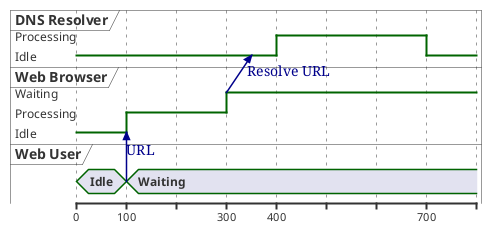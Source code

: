 @startuml resolve 
/'
使用相对时间
'/
'  It is possible to use relative time with @.
robust "DNS Resolver" as DNS
robust "Web Browser" as WB
concise "Web User" as WU
@0
WU is Idle
WB is Idle
DNS is Idle
@+100
WU -> WB : URL
WU is Waiting
WB is Processing
@+200
WB is Waiting
WB -> DNS@+50 : Resolve URL
@+100
DNS is Processing
@+300
DNS is Idle
@enduml